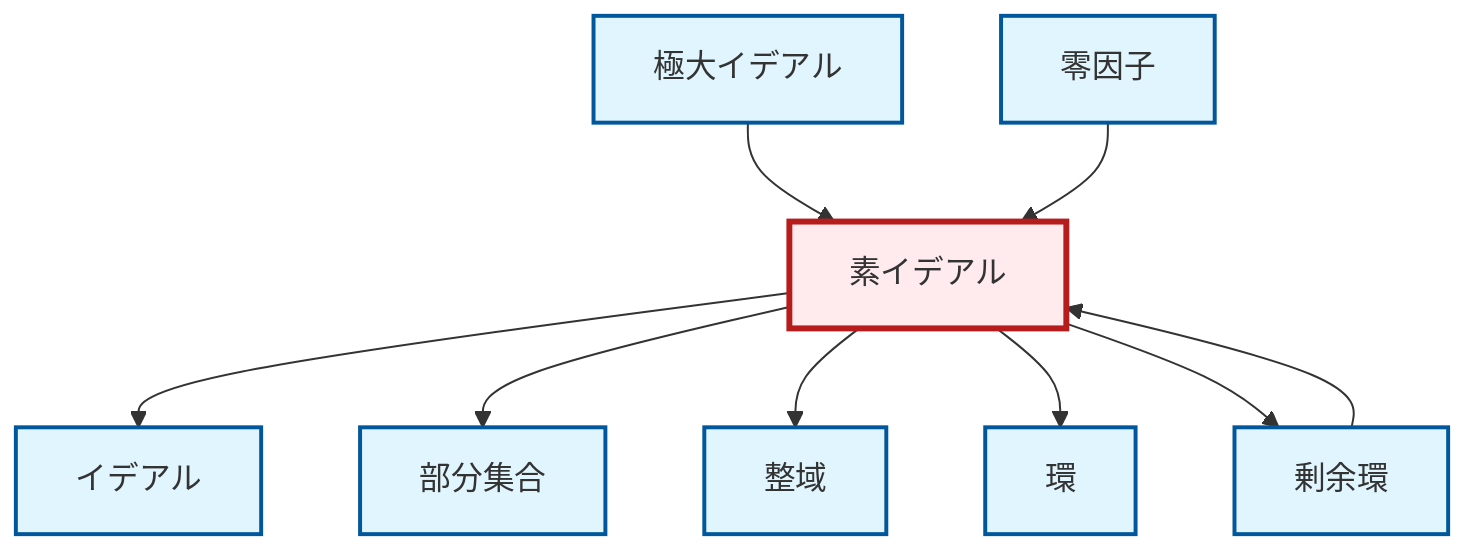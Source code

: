 graph TD
    classDef definition fill:#e1f5fe,stroke:#01579b,stroke-width:2px
    classDef theorem fill:#f3e5f5,stroke:#4a148c,stroke-width:2px
    classDef axiom fill:#fff3e0,stroke:#e65100,stroke-width:2px
    classDef example fill:#e8f5e9,stroke:#1b5e20,stroke-width:2px
    classDef current fill:#ffebee,stroke:#b71c1c,stroke-width:3px
    def-ring["環"]:::definition
    def-zero-divisor["零因子"]:::definition
    def-quotient-ring["剰余環"]:::definition
    def-prime-ideal["素イデアル"]:::definition
    def-subset["部分集合"]:::definition
    def-integral-domain["整域"]:::definition
    def-maximal-ideal["極大イデアル"]:::definition
    def-ideal["イデアル"]:::definition
    def-maximal-ideal --> def-prime-ideal
    def-quotient-ring --> def-prime-ideal
    def-prime-ideal --> def-ideal
    def-prime-ideal --> def-subset
    def-prime-ideal --> def-integral-domain
    def-zero-divisor --> def-prime-ideal
    def-prime-ideal --> def-ring
    def-prime-ideal --> def-quotient-ring
    class def-prime-ideal current